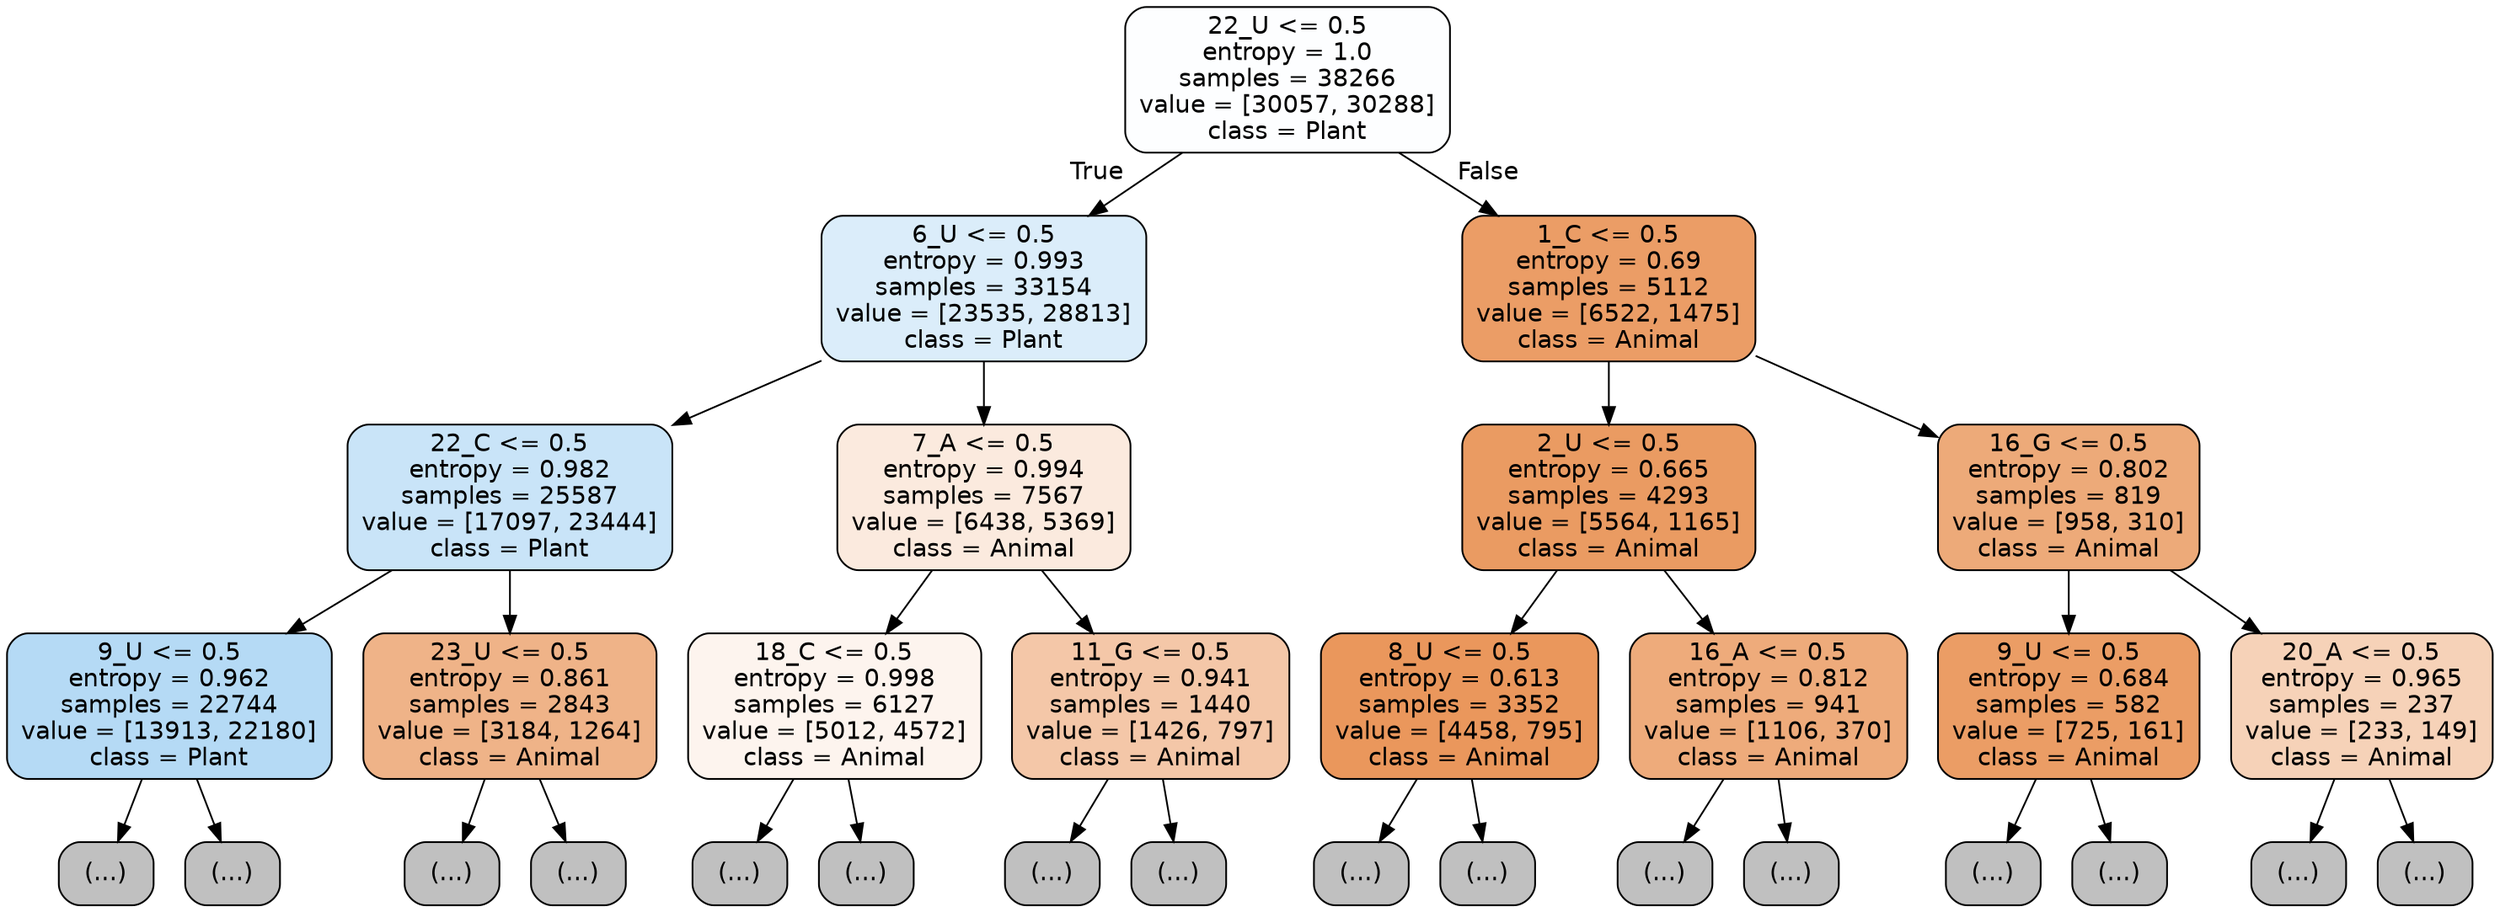 digraph Tree {
node [shape=box, style="filled, rounded", color="black", fontname="helvetica"] ;
edge [fontname="helvetica"] ;
0 [label="22_U <= 0.5\nentropy = 1.0\nsamples = 38266\nvalue = [30057, 30288]\nclass = Plant", fillcolor="#fdfeff"] ;
1 [label="6_U <= 0.5\nentropy = 0.993\nsamples = 33154\nvalue = [23535, 28813]\nclass = Plant", fillcolor="#dbedfa"] ;
0 -> 1 [labeldistance=2.5, labelangle=45, headlabel="True"] ;
2 [label="22_C <= 0.5\nentropy = 0.982\nsamples = 25587\nvalue = [17097, 23444]\nclass = Plant", fillcolor="#c9e4f8"] ;
1 -> 2 ;
3 [label="9_U <= 0.5\nentropy = 0.962\nsamples = 22744\nvalue = [13913, 22180]\nclass = Plant", fillcolor="#b5daf5"] ;
2 -> 3 ;
4 [label="(...)", fillcolor="#C0C0C0"] ;
3 -> 4 ;
6891 [label="(...)", fillcolor="#C0C0C0"] ;
3 -> 6891 ;
9566 [label="23_U <= 0.5\nentropy = 0.861\nsamples = 2843\nvalue = [3184, 1264]\nclass = Animal", fillcolor="#efb388"] ;
2 -> 9566 ;
9567 [label="(...)", fillcolor="#C0C0C0"] ;
9566 -> 9567 ;
10716 [label="(...)", fillcolor="#C0C0C0"] ;
9566 -> 10716 ;
10887 [label="7_A <= 0.5\nentropy = 0.994\nsamples = 7567\nvalue = [6438, 5369]\nclass = Animal", fillcolor="#fbeade"] ;
1 -> 10887 ;
10888 [label="18_C <= 0.5\nentropy = 0.998\nsamples = 6127\nvalue = [5012, 4572]\nclass = Animal", fillcolor="#fdf4ee"] ;
10887 -> 10888 ;
10889 [label="(...)", fillcolor="#C0C0C0"] ;
10888 -> 10889 ;
13398 [label="(...)", fillcolor="#C0C0C0"] ;
10888 -> 13398 ;
14123 [label="11_G <= 0.5\nentropy = 0.941\nsamples = 1440\nvalue = [1426, 797]\nclass = Animal", fillcolor="#f4c7a8"] ;
10887 -> 14123 ;
14124 [label="(...)", fillcolor="#C0C0C0"] ;
14123 -> 14124 ;
14689 [label="(...)", fillcolor="#C0C0C0"] ;
14123 -> 14689 ;
14918 [label="1_C <= 0.5\nentropy = 0.69\nsamples = 5112\nvalue = [6522, 1475]\nclass = Animal", fillcolor="#eb9d66"] ;
0 -> 14918 [labeldistance=2.5, labelangle=-45, headlabel="False"] ;
14919 [label="2_U <= 0.5\nentropy = 0.665\nsamples = 4293\nvalue = [5564, 1165]\nclass = Animal", fillcolor="#ea9b62"] ;
14918 -> 14919 ;
14920 [label="8_U <= 0.5\nentropy = 0.613\nsamples = 3352\nvalue = [4458, 795]\nclass = Animal", fillcolor="#ea975c"] ;
14919 -> 14920 ;
14921 [label="(...)", fillcolor="#C0C0C0"] ;
14920 -> 14921 ;
15772 [label="(...)", fillcolor="#C0C0C0"] ;
14920 -> 15772 ;
16051 [label="16_A <= 0.5\nentropy = 0.812\nsamples = 941\nvalue = [1106, 370]\nclass = Animal", fillcolor="#eeab7b"] ;
14919 -> 16051 ;
16052 [label="(...)", fillcolor="#C0C0C0"] ;
16051 -> 16052 ;
16403 [label="(...)", fillcolor="#C0C0C0"] ;
16051 -> 16403 ;
16538 [label="16_G <= 0.5\nentropy = 0.802\nsamples = 819\nvalue = [958, 310]\nclass = Animal", fillcolor="#edaa79"] ;
14918 -> 16538 ;
16539 [label="9_U <= 0.5\nentropy = 0.684\nsamples = 582\nvalue = [725, 161]\nclass = Animal", fillcolor="#eb9d65"] ;
16538 -> 16539 ;
16540 [label="(...)", fillcolor="#C0C0C0"] ;
16539 -> 16540 ;
16727 [label="(...)", fillcolor="#C0C0C0"] ;
16539 -> 16727 ;
16798 [label="20_A <= 0.5\nentropy = 0.965\nsamples = 237\nvalue = [233, 149]\nclass = Animal", fillcolor="#f6d2b8"] ;
16538 -> 16798 ;
16799 [label="(...)", fillcolor="#C0C0C0"] ;
16798 -> 16799 ;
16850 [label="(...)", fillcolor="#C0C0C0"] ;
16798 -> 16850 ;
}